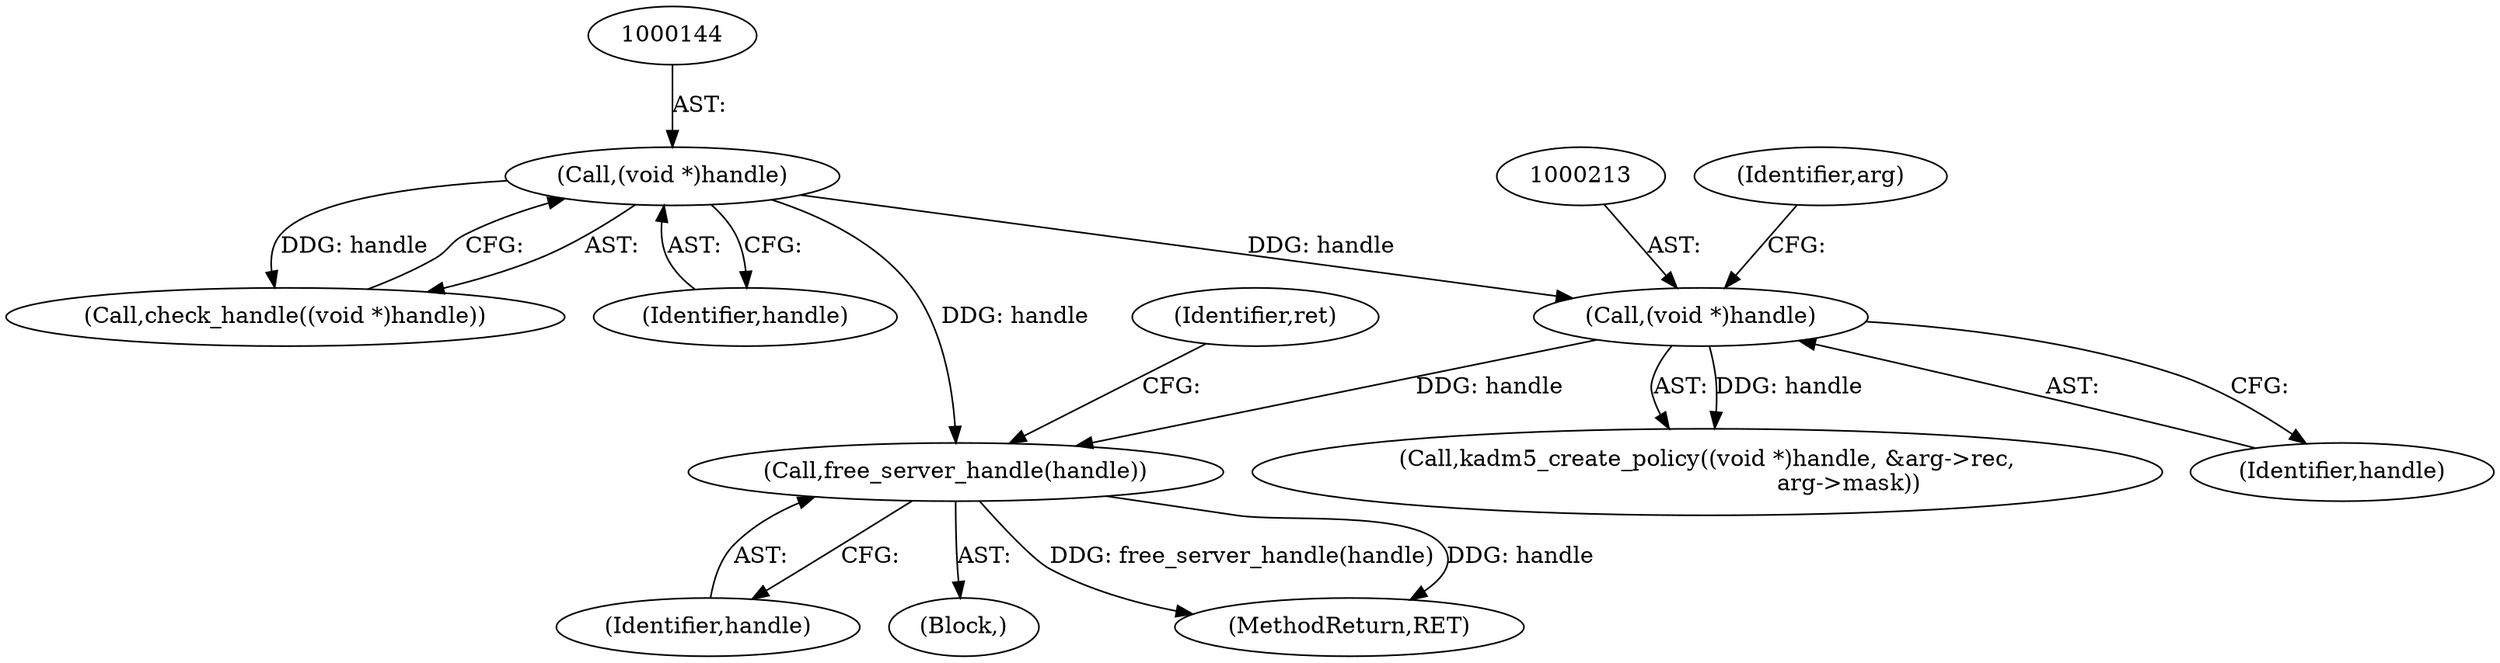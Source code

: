 digraph "0_krb5_83ed75feba32e46f736fcce0d96a0445f29b96c2_3@API" {
"1000271" [label="(Call,free_server_handle(handle))"];
"1000212" [label="(Call,(void *)handle)"];
"1000143" [label="(Call,(void *)handle)"];
"1000214" [label="(Identifier,handle)"];
"1000271" [label="(Call,free_server_handle(handle))"];
"1000211" [label="(Call,kadm5_create_policy((void *)handle, &arg->rec,\n                                       arg->mask))"];
"1000272" [label="(Identifier,handle)"];
"1000142" [label="(Call,check_handle((void *)handle))"];
"1000275" [label="(Identifier,ret)"];
"1000212" [label="(Call,(void *)handle)"];
"1000103" [label="(Block,)"];
"1000143" [label="(Call,(void *)handle)"];
"1000145" [label="(Identifier,handle)"];
"1000217" [label="(Identifier,arg)"];
"1000276" [label="(MethodReturn,RET)"];
"1000271" -> "1000103"  [label="AST: "];
"1000271" -> "1000272"  [label="CFG: "];
"1000272" -> "1000271"  [label="AST: "];
"1000275" -> "1000271"  [label="CFG: "];
"1000271" -> "1000276"  [label="DDG: handle"];
"1000271" -> "1000276"  [label="DDG: free_server_handle(handle)"];
"1000212" -> "1000271"  [label="DDG: handle"];
"1000143" -> "1000271"  [label="DDG: handle"];
"1000212" -> "1000211"  [label="AST: "];
"1000212" -> "1000214"  [label="CFG: "];
"1000213" -> "1000212"  [label="AST: "];
"1000214" -> "1000212"  [label="AST: "];
"1000217" -> "1000212"  [label="CFG: "];
"1000212" -> "1000211"  [label="DDG: handle"];
"1000143" -> "1000212"  [label="DDG: handle"];
"1000143" -> "1000142"  [label="AST: "];
"1000143" -> "1000145"  [label="CFG: "];
"1000144" -> "1000143"  [label="AST: "];
"1000145" -> "1000143"  [label="AST: "];
"1000142" -> "1000143"  [label="CFG: "];
"1000143" -> "1000142"  [label="DDG: handle"];
}
